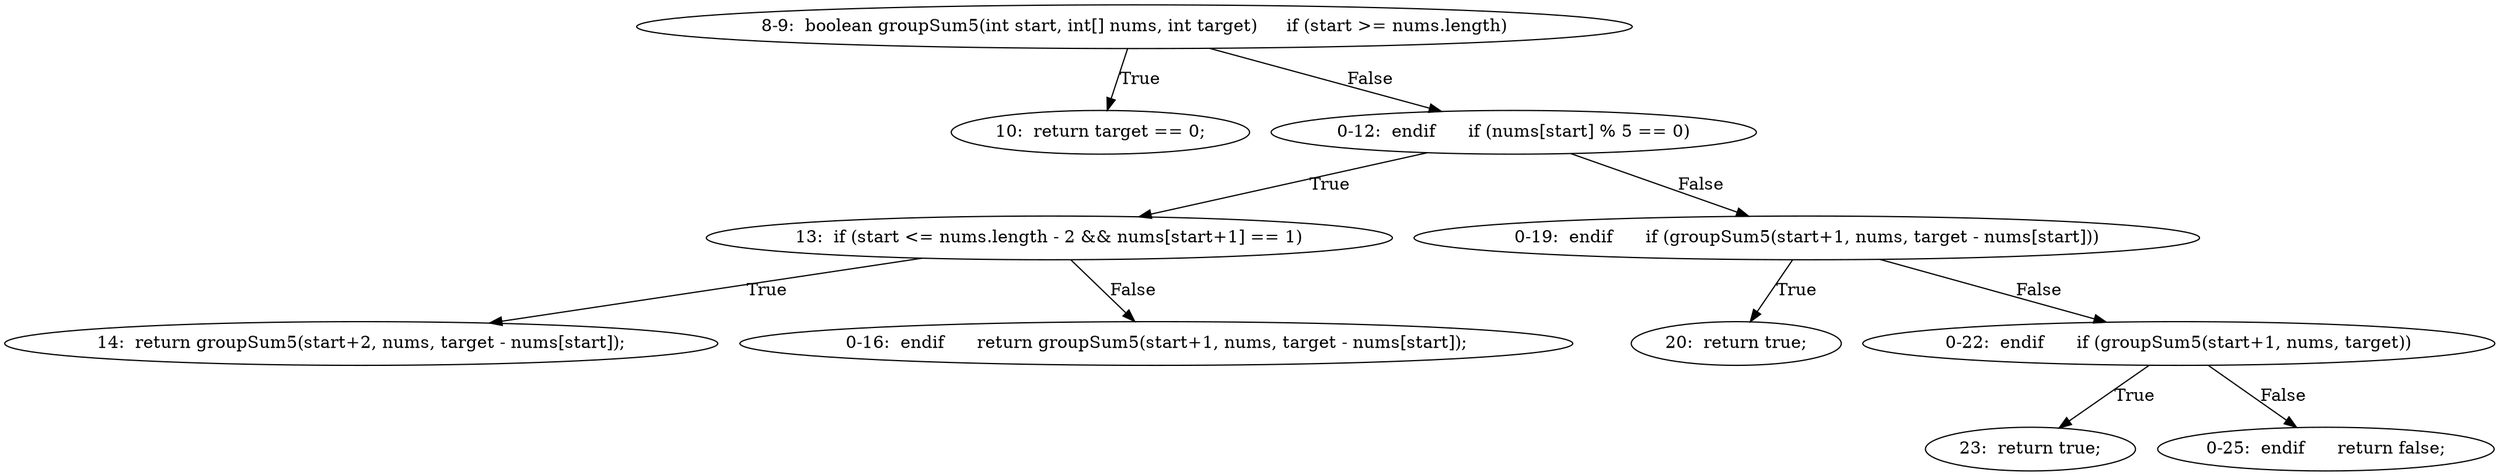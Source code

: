 digraph result_test { 
// graph-vertices
  a1  [label="8-9:  boolean groupSum5(int start, int[] nums, int target)	if (start >= nums.length)"]; 
  2  [label="10:  return target == 0;"]; 
  a2  [label="0-12:  endif	if (nums[start] % 5 == 0)"]; 
  5  [label="13:  if (start <= nums.length - 2 && nums[start+1] == 1)"]; 
  6  [label="14:  return groupSum5(start+2, nums, target - nums[start]);"]; 
  a3  [label="0-16:  endif	return groupSum5(start+1, nums, target - nums[start]);"]; 
  a4  [label="0-19:  endif	if (groupSum5(start+1, nums, target - nums[start]))"]; 
  11  [label="20:  return true;"]; 
  a5  [label="0-22:  endif	if (groupSum5(start+1, nums, target))"]; 
  14  [label="23:  return true;"]; 
  a6  [label="0-25:  endif	return false;"]; 
// graph-edges
  a1 -> 2  [label="True"]; 
  a1 -> a2  [label="False"]; 
  a2 -> 5  [label="True"]; 
  5 -> 6  [label="True"]; 
  5 -> a3  [label="False"]; 
  a2 -> a4  [label="False"]; 
  a4 -> 11  [label="True"]; 
  a4 -> a5  [label="False"]; 
  a5 -> 14  [label="True"]; 
  a5 -> a6  [label="False"]; 
}